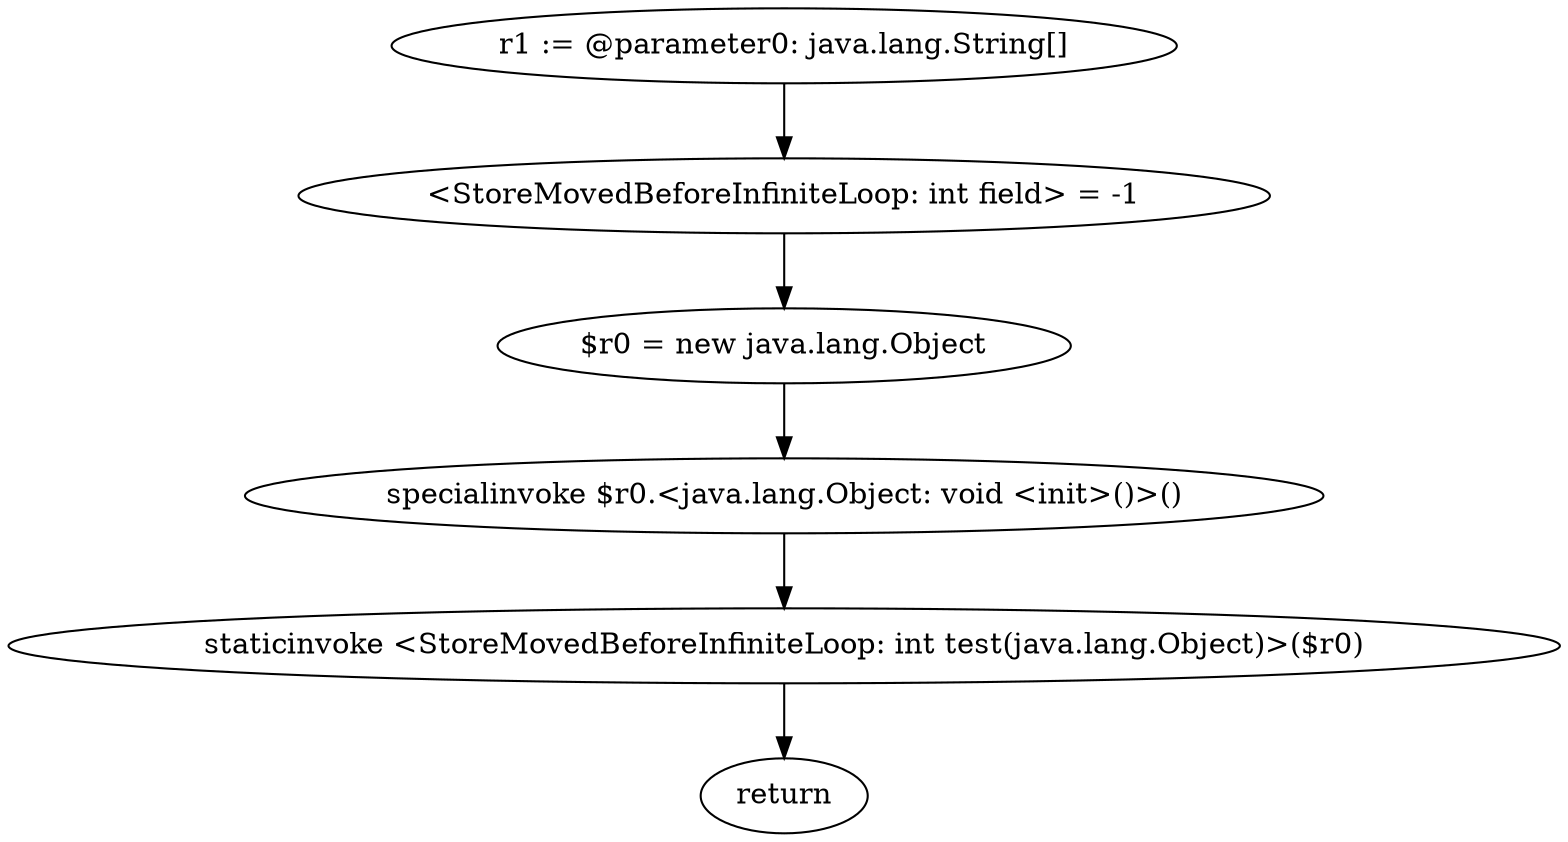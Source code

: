digraph "unitGraph" {
    "r1 := @parameter0: java.lang.String[]"
    "<StoreMovedBeforeInfiniteLoop: int field> = -1"
    "$r0 = new java.lang.Object"
    "specialinvoke $r0.<java.lang.Object: void <init>()>()"
    "staticinvoke <StoreMovedBeforeInfiniteLoop: int test(java.lang.Object)>($r0)"
    "return"
    "r1 := @parameter0: java.lang.String[]"->"<StoreMovedBeforeInfiniteLoop: int field> = -1";
    "<StoreMovedBeforeInfiniteLoop: int field> = -1"->"$r0 = new java.lang.Object";
    "$r0 = new java.lang.Object"->"specialinvoke $r0.<java.lang.Object: void <init>()>()";
    "specialinvoke $r0.<java.lang.Object: void <init>()>()"->"staticinvoke <StoreMovedBeforeInfiniteLoop: int test(java.lang.Object)>($r0)";
    "staticinvoke <StoreMovedBeforeInfiniteLoop: int test(java.lang.Object)>($r0)"->"return";
}
